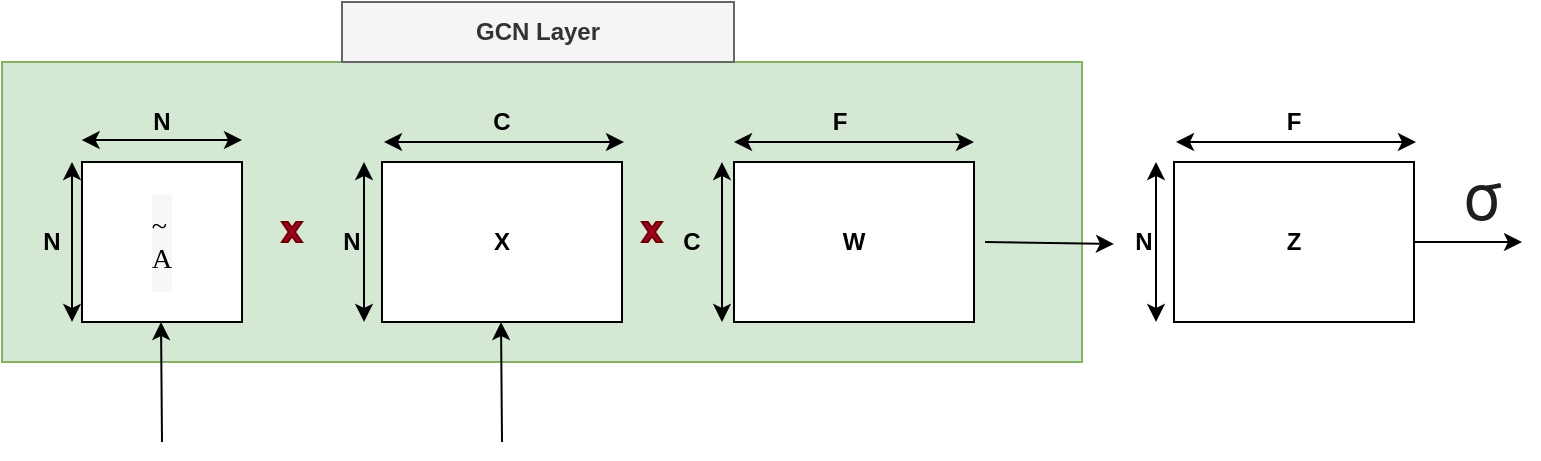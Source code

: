 <mxfile version="24.7.12">
  <diagram name="Page-1" id="rJTByGsmxIDWK17ve57o">
    <mxGraphModel dx="880" dy="434" grid="1" gridSize="10" guides="1" tooltips="1" connect="1" arrows="1" fold="1" page="1" pageScale="1" pageWidth="827" pageHeight="1169" math="0" shadow="0">
      <root>
        <mxCell id="0" />
        <mxCell id="1" parent="0" />
        <mxCell id="PmzAwg7MPkBZM4nYXMnS-44" value="" style="rounded=0;whiteSpace=wrap;html=1;fillColor=#d5e8d4;strokeColor=#82b366;" parent="1" vertex="1">
          <mxGeometry x="60" y="140" width="540" height="150" as="geometry" />
        </mxCell>
        <mxCell id="PmzAwg7MPkBZM4nYXMnS-3" value="&lt;h3 style=&quot;scrollbar-width: thin; scrollbar-color: var(--pdl-bg-muted) var(--pdl-bg-base); padding: 0px; margin: 0px; line-height: calc(1em + 0.438rem); font-family: -apple-system, system-ui, BlinkMacSystemFont, &amp;quot;Segoe UI&amp;quot;, Roboto, Oxygen-Sans, Ubuntu, Cantarell, &amp;quot;Helvetica Neue&amp;quot;, sans-serif; text-align: start; background-color: rgb(247, 247, 247);&quot;&gt;&lt;strong style=&quot;scrollbar-width: thin; scrollbar-color: var(--pdl-bg-muted) var(--pdl-bg-base);&quot;&gt;&lt;span style=&quot;scrollbar-width: thin; scrollbar-color: var(--pdl-bg-muted) var(--pdl-bg-base); overflow-x: auto;&quot; class=&quot;math math-inline&quot;&gt;&lt;span style=&quot;scrollbar-width: thin; scrollbar-color: var(--pdl-bg-muted) var(--pdl-bg-base); text-rendering: auto; font-variant-numeric: normal; font-variant-east-asian: normal; font-variant-alternates: normal; font-size-adjust: none; font-kerning: auto; font-optical-sizing: auto; font-feature-settings: normal; font-variation-settings: normal; font-variant-position: normal; font-weight: normal; font-stretch: normal; font-size: 1.21em; line-height: 1.2; font-family: KaTeX_Main, &amp;quot;Times New Roman&amp;quot;, serif;&quot; class=&quot;katex&quot;&gt;&lt;span style=&quot;scrollbar-width: thin; scrollbar-color: var(--pdl-bg-muted) var(--pdl-bg-base); border-color: currentcolor;&quot; aria-hidden=&quot;true&quot; class=&quot;katex-html&quot;&gt;&lt;span style=&quot;scrollbar-width: thin; scrollbar-color: var(--pdl-bg-muted) var(--pdl-bg-base); border-color: currentcolor; position: relative; text-wrap: nowrap; width: min-content; display: inline-block;&quot; class=&quot;base&quot;&gt;&lt;sub&gt;~&lt;/sub&gt;&lt;/span&gt;&lt;/span&gt;&lt;/span&gt;&lt;/span&gt;&lt;/strong&gt;&lt;/h3&gt;&lt;h3 style=&quot;scrollbar-width: thin; scrollbar-color: var(--pdl-bg-muted) var(--pdl-bg-base); padding: 0px; margin: 0px; line-height: calc(1em + 0.438rem); font-family: -apple-system, system-ui, BlinkMacSystemFont, &amp;quot;Segoe UI&amp;quot;, Roboto, Oxygen-Sans, Ubuntu, Cantarell, &amp;quot;Helvetica Neue&amp;quot;, sans-serif; text-align: start; background-color: rgb(247, 247, 247);&quot;&gt;&lt;strong style=&quot;scrollbar-width: thin; scrollbar-color: var(--pdl-bg-muted) var(--pdl-bg-base);&quot;&gt;&lt;span style=&quot;scrollbar-width: thin; scrollbar-color: var(--pdl-bg-muted) var(--pdl-bg-base); overflow-x: auto;&quot; class=&quot;math math-inline&quot;&gt;&lt;span style=&quot;scrollbar-width: thin; scrollbar-color: var(--pdl-bg-muted) var(--pdl-bg-base); text-rendering: auto; font-variant-numeric: normal; font-variant-east-asian: normal; font-variant-alternates: normal; font-size-adjust: none; font-kerning: auto; font-optical-sizing: auto; font-feature-settings: normal; font-variation-settings: normal; font-variant-position: normal; font-weight: normal; font-stretch: normal; font-size: 1.21em; line-height: 1.2; font-family: KaTeX_Main, &amp;quot;Times New Roman&amp;quot;, serif;&quot; class=&quot;katex&quot;&gt;&lt;span style=&quot;scrollbar-width: thin; scrollbar-color: var(--pdl-bg-muted) var(--pdl-bg-base); border-color: currentcolor;&quot; aria-hidden=&quot;true&quot; class=&quot;katex-html&quot;&gt;&lt;span style=&quot;scrollbar-width: thin; scrollbar-color: var(--pdl-bg-muted) var(--pdl-bg-base); border-color: currentcolor; position: relative; text-wrap: nowrap; width: min-content; display: inline-block;&quot; class=&quot;base&quot;&gt;&lt;sup&gt;A&lt;/sup&gt;&lt;br&gt;&lt;/span&gt;&lt;/span&gt;&lt;/span&gt;&lt;/span&gt;&lt;/strong&gt;&lt;/h3&gt;" style="whiteSpace=wrap;html=1;aspect=fixed;" parent="1" vertex="1">
          <mxGeometry x="100" y="190" width="80" height="80" as="geometry" />
        </mxCell>
        <mxCell id="PmzAwg7MPkBZM4nYXMnS-5" value="" style="endArrow=classic;startArrow=classic;html=1;rounded=0;entryX=0.277;entryY=0.269;entryDx=0;entryDy=0;entryPerimeter=0;" parent="1" edge="1">
          <mxGeometry width="50" height="50" relative="1" as="geometry">
            <mxPoint x="99.81" y="179.06" as="sourcePoint" />
            <mxPoint x="180.0" y="179.0" as="targetPoint" />
          </mxGeometry>
        </mxCell>
        <mxCell id="PmzAwg7MPkBZM4nYXMnS-6" value="&lt;b&gt;N&lt;/b&gt;" style="text;html=1;align=center;verticalAlign=middle;whiteSpace=wrap;rounded=0;" parent="1" vertex="1">
          <mxGeometry x="125" y="160" width="30" height="20" as="geometry" />
        </mxCell>
        <mxCell id="PmzAwg7MPkBZM4nYXMnS-9" value="&lt;b&gt;N&lt;/b&gt;" style="text;html=1;align=center;verticalAlign=middle;whiteSpace=wrap;rounded=0;" parent="1" vertex="1">
          <mxGeometry x="70" y="220" width="30" height="20" as="geometry" />
        </mxCell>
        <mxCell id="PmzAwg7MPkBZM4nYXMnS-12" value="" style="endArrow=classic;startArrow=classic;html=1;rounded=0;" parent="1" edge="1">
          <mxGeometry width="50" height="50" relative="1" as="geometry">
            <mxPoint x="95" y="190" as="sourcePoint" />
            <mxPoint x="95" y="269.94" as="targetPoint" />
          </mxGeometry>
        </mxCell>
        <mxCell id="PmzAwg7MPkBZM4nYXMnS-14" value="" style="endArrow=classic;startArrow=classic;html=1;rounded=0;" parent="1" edge="1">
          <mxGeometry width="50" height="50" relative="1" as="geometry">
            <mxPoint x="251" y="180" as="sourcePoint" />
            <mxPoint x="371" y="180" as="targetPoint" />
          </mxGeometry>
        </mxCell>
        <mxCell id="PmzAwg7MPkBZM4nYXMnS-15" value="&lt;b&gt;C&lt;/b&gt;" style="text;html=1;align=center;verticalAlign=middle;whiteSpace=wrap;rounded=0;" parent="1" vertex="1">
          <mxGeometry x="295" y="160" width="30" height="20" as="geometry" />
        </mxCell>
        <mxCell id="PmzAwg7MPkBZM4nYXMnS-16" value="&lt;b&gt;N&lt;/b&gt;" style="text;html=1;align=center;verticalAlign=middle;whiteSpace=wrap;rounded=0;" parent="1" vertex="1">
          <mxGeometry x="220" y="220" width="30" height="20" as="geometry" />
        </mxCell>
        <mxCell id="PmzAwg7MPkBZM4nYXMnS-17" value="" style="endArrow=classic;startArrow=classic;html=1;rounded=0;" parent="1" edge="1">
          <mxGeometry width="50" height="50" relative="1" as="geometry">
            <mxPoint x="241" y="190" as="sourcePoint" />
            <mxPoint x="241" y="269.94" as="targetPoint" />
          </mxGeometry>
        </mxCell>
        <mxCell id="PmzAwg7MPkBZM4nYXMnS-18" value="&lt;b&gt;X&lt;/b&gt;" style="rounded=0;whiteSpace=wrap;html=1;" parent="1" vertex="1">
          <mxGeometry x="250" y="190" width="120" height="80" as="geometry" />
        </mxCell>
        <mxCell id="PmzAwg7MPkBZM4nYXMnS-20" value="" style="endArrow=classic;startArrow=classic;html=1;rounded=0;" parent="1" edge="1">
          <mxGeometry width="50" height="50" relative="1" as="geometry">
            <mxPoint x="426" y="180" as="sourcePoint" />
            <mxPoint x="546" y="180" as="targetPoint" />
          </mxGeometry>
        </mxCell>
        <mxCell id="PmzAwg7MPkBZM4nYXMnS-21" value="&lt;b&gt;F&lt;/b&gt;" style="text;html=1;align=center;verticalAlign=middle;whiteSpace=wrap;rounded=0;" parent="1" vertex="1">
          <mxGeometry x="464" y="160" width="30" height="20" as="geometry" />
        </mxCell>
        <mxCell id="PmzAwg7MPkBZM4nYXMnS-23" value="&lt;b&gt;W&lt;/b&gt;" style="rounded=0;whiteSpace=wrap;html=1;" parent="1" vertex="1">
          <mxGeometry x="426" y="190" width="120" height="80" as="geometry" />
        </mxCell>
        <mxCell id="PmzAwg7MPkBZM4nYXMnS-24" value="&lt;b&gt;C&lt;/b&gt;" style="text;html=1;align=center;verticalAlign=middle;whiteSpace=wrap;rounded=0;" parent="1" vertex="1">
          <mxGeometry x="390" y="220" width="30" height="20" as="geometry" />
        </mxCell>
        <mxCell id="PmzAwg7MPkBZM4nYXMnS-28" value="" style="endArrow=classic;startArrow=classic;html=1;rounded=0;" parent="1" edge="1">
          <mxGeometry width="50" height="50" relative="1" as="geometry">
            <mxPoint x="420" y="190.06" as="sourcePoint" />
            <mxPoint x="420" y="270" as="targetPoint" />
          </mxGeometry>
        </mxCell>
        <mxCell id="PmzAwg7MPkBZM4nYXMnS-30" value="" style="verticalLabelPosition=bottom;verticalAlign=top;html=1;shape=mxgraph.basic.x;fillColor=#a20025;fontColor=#ffffff;strokeColor=#6F0000;" parent="1" vertex="1">
          <mxGeometry x="200" y="220" width="10" height="10" as="geometry" />
        </mxCell>
        <mxCell id="PmzAwg7MPkBZM4nYXMnS-31" value="" style="verticalLabelPosition=bottom;verticalAlign=top;html=1;shape=mxgraph.basic.x;fillColor=#a20025;fontColor=#ffffff;strokeColor=#6F0000;" parent="1" vertex="1">
          <mxGeometry x="380" y="220" width="10" height="10" as="geometry" />
        </mxCell>
        <mxCell id="PmzAwg7MPkBZM4nYXMnS-33" value="" style="endArrow=classic;startArrow=classic;html=1;rounded=0;" parent="1" edge="1">
          <mxGeometry width="50" height="50" relative="1" as="geometry">
            <mxPoint x="647" y="180" as="sourcePoint" />
            <mxPoint x="767" y="180" as="targetPoint" />
          </mxGeometry>
        </mxCell>
        <mxCell id="PmzAwg7MPkBZM4nYXMnS-34" value="&lt;b&gt;F&lt;/b&gt;" style="text;html=1;align=center;verticalAlign=middle;whiteSpace=wrap;rounded=0;" parent="1" vertex="1">
          <mxGeometry x="691" y="160" width="30" height="20" as="geometry" />
        </mxCell>
        <mxCell id="PmzAwg7MPkBZM4nYXMnS-35" value="" style="endArrow=classic;startArrow=classic;html=1;rounded=0;" parent="1" edge="1">
          <mxGeometry width="50" height="50" relative="1" as="geometry">
            <mxPoint x="637" y="190" as="sourcePoint" />
            <mxPoint x="637" y="269.94" as="targetPoint" />
          </mxGeometry>
        </mxCell>
        <mxCell id="PmzAwg7MPkBZM4nYXMnS-36" value="&lt;b&gt;Z&lt;/b&gt;" style="rounded=0;whiteSpace=wrap;html=1;" parent="1" vertex="1">
          <mxGeometry x="646" y="190" width="120" height="80" as="geometry" />
        </mxCell>
        <mxCell id="PmzAwg7MPkBZM4nYXMnS-37" value="&lt;b&gt;N&lt;/b&gt;" style="text;html=1;align=center;verticalAlign=middle;whiteSpace=wrap;rounded=0;" parent="1" vertex="1">
          <mxGeometry x="616" y="220" width="30" height="20" as="geometry" />
        </mxCell>
        <mxCell id="PmzAwg7MPkBZM4nYXMnS-45" value="&lt;b&gt;GCN Layer&lt;/b&gt;" style="text;html=1;align=center;verticalAlign=middle;whiteSpace=wrap;rounded=0;fillColor=#f5f5f5;fontColor=#333333;strokeColor=#666666;" parent="1" vertex="1">
          <mxGeometry x="230" y="110" width="196" height="30" as="geometry" />
        </mxCell>
        <mxCell id="PmzAwg7MPkBZM4nYXMnS-46" value="" style="endArrow=classic;html=1;rounded=0;" parent="1" edge="1">
          <mxGeometry width="50" height="50" relative="1" as="geometry">
            <mxPoint x="140" y="330" as="sourcePoint" />
            <mxPoint x="139.5" y="270" as="targetPoint" />
          </mxGeometry>
        </mxCell>
        <mxCell id="PmzAwg7MPkBZM4nYXMnS-47" value="" style="endArrow=classic;html=1;rounded=0;" parent="1" edge="1">
          <mxGeometry width="50" height="50" relative="1" as="geometry">
            <mxPoint x="310" y="330" as="sourcePoint" />
            <mxPoint x="309.5" y="270" as="targetPoint" />
          </mxGeometry>
        </mxCell>
        <mxCell id="PmzAwg7MPkBZM4nYXMnS-48" value="" style="endArrow=classic;html=1;rounded=0;exitX=1;exitY=0.5;exitDx=0;exitDy=0;" parent="1" source="PmzAwg7MPkBZM4nYXMnS-36" edge="1">
          <mxGeometry width="50" height="50" relative="1" as="geometry">
            <mxPoint x="810.5" y="245" as="sourcePoint" />
            <mxPoint x="820" y="230" as="targetPoint" />
          </mxGeometry>
        </mxCell>
        <mxCell id="DgtLIOBBh70Vki5FdaU--2" value="&lt;span style=&quot;color: rgb(31, 31, 31); font-family: &amp;quot;Google Sans&amp;quot;, &amp;quot;Helvetica Neue&amp;quot;, Arial, sans-serif; font-size: 32px; text-align: left; text-wrap: wrap; background-color: rgb(255, 255, 255);&quot;&gt;σ&lt;/span&gt;" style="text;html=1;align=center;verticalAlign=middle;resizable=0;points=[];autosize=1;strokeColor=none;fillColor=none;" vertex="1" parent="1">
          <mxGeometry x="780" y="180" width="40" height="50" as="geometry" />
        </mxCell>
        <mxCell id="DgtLIOBBh70Vki5FdaU--6" value="" style="endArrow=classic;html=1;rounded=0;entryX=0.3;entryY=0.55;entryDx=0;entryDy=0;entryPerimeter=0;" edge="1" parent="1">
          <mxGeometry width="50" height="50" relative="1" as="geometry">
            <mxPoint x="551.5" y="230" as="sourcePoint" />
            <mxPoint x="616" y="231" as="targetPoint" />
          </mxGeometry>
        </mxCell>
      </root>
    </mxGraphModel>
  </diagram>
</mxfile>
